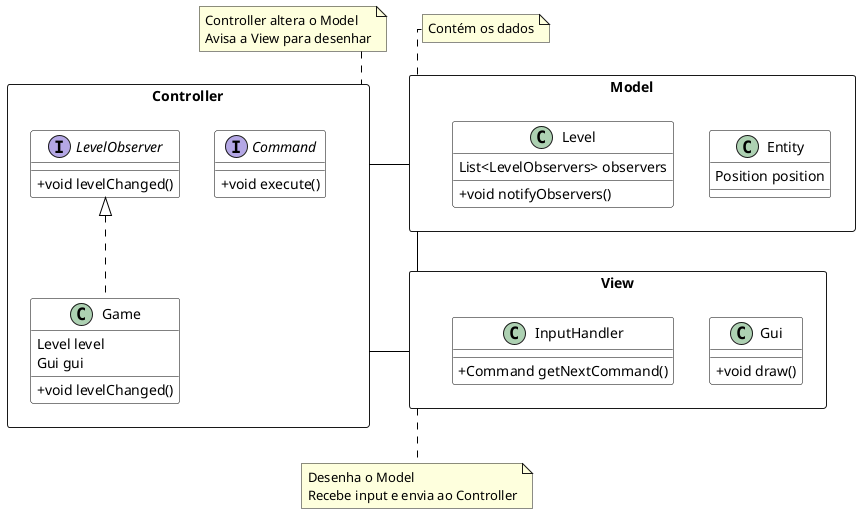@startuml MVC

skinparam classAttributeIconSize 0
skinparam class {
    BackgroundColor White
    ArrowColor Black
    BorderColor Black
}
skinparam linetype ortho

package Model <<Rectangle>> {
    class Entity{
        Position position
    }

    class Level{
        List<LevelObservers> observers
        + void notifyObservers()
    }
}
note top of Model : Contém os dados

package View <<Rectangle>> {
    class Gui{
        +void draw()
    }

    class InputHandler{
        +Command getNextCommand()
    }
}
note bottom of View : Desenha o Model\nRecebe input e envia ao Controller

package Controller <<Rectangle>> {
    interface Command {
        + void execute()
    }

    interface LevelObserver{
        + void levelChanged()
    }

    class Game{
        Level level
        Gui gui
        + void levelChanged()
    }

    class Game implements LevelObserver
}
note top of Controller : Controller altera o Model\nAvisa a View para desenhar


View -d- Model
Model -r-- Controller
Controller -- View

@enduml